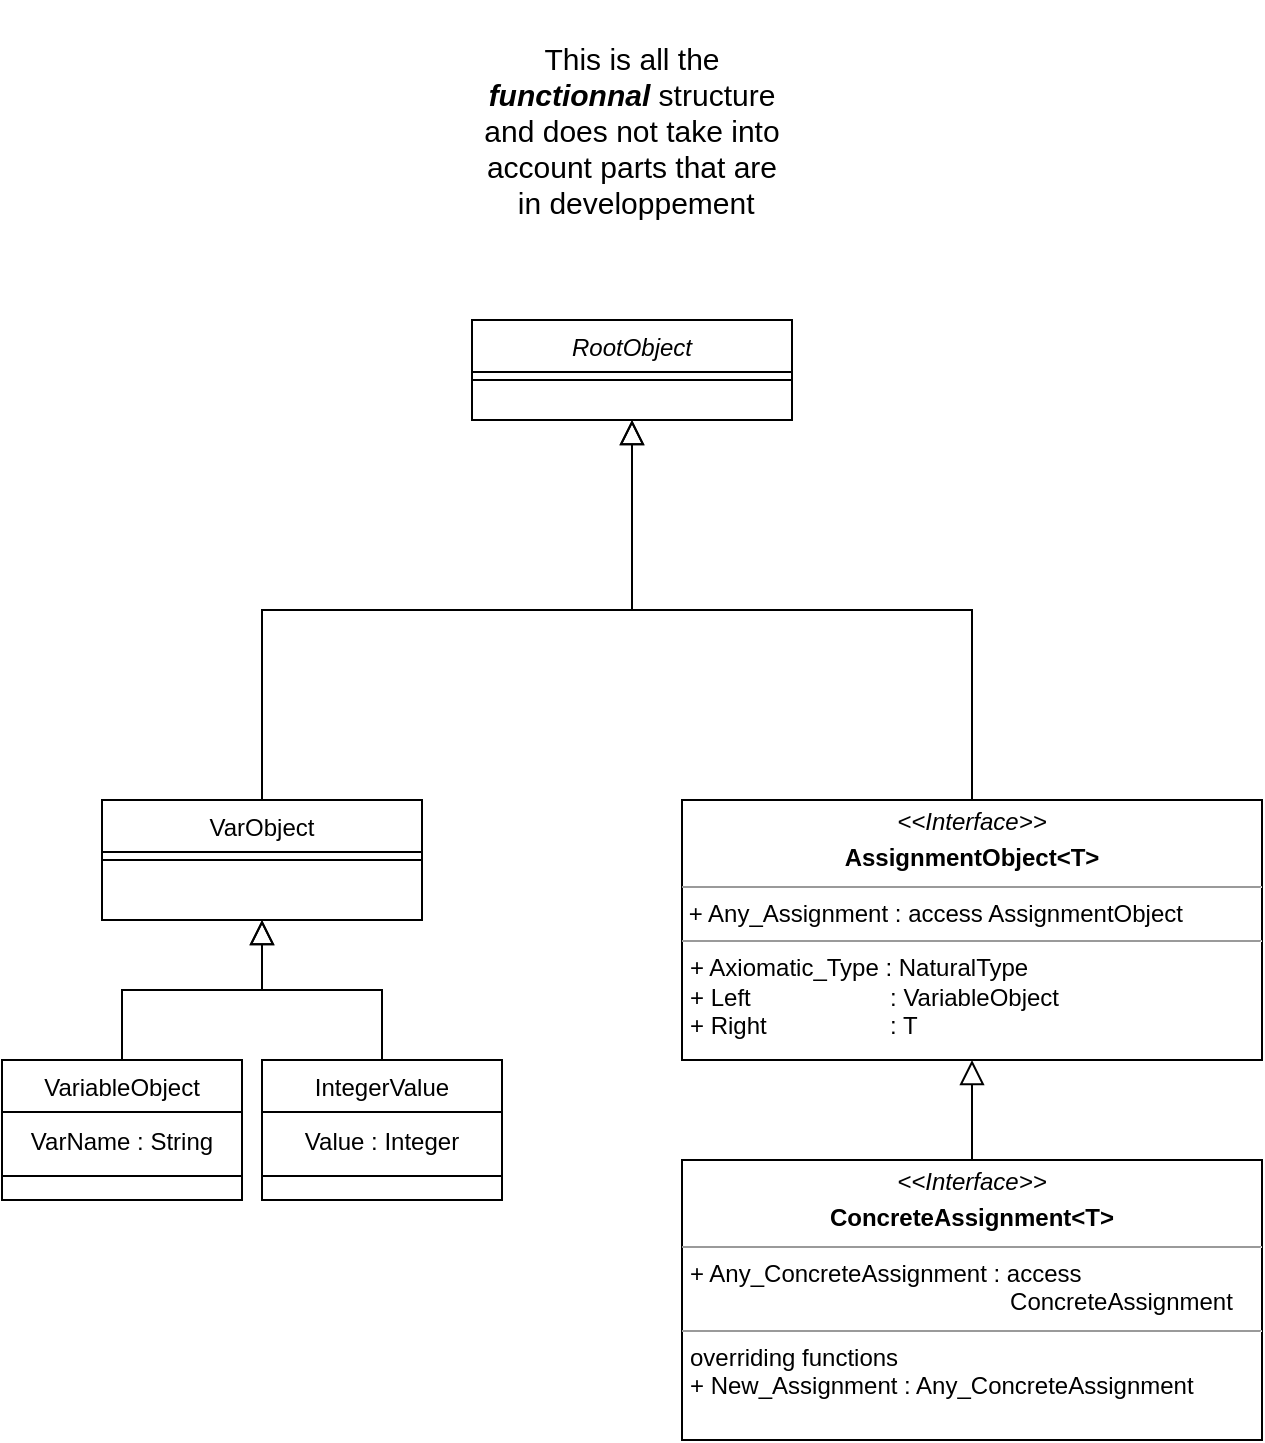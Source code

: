 <mxfile version="23.1.2" type="device">
  <diagram id="C5RBs43oDa-KdzZeNtuy" name="Page-1">
    <mxGraphModel dx="1434" dy="736" grid="1" gridSize="10" guides="1" tooltips="1" connect="1" arrows="1" fold="1" page="1" pageScale="1" pageWidth="827" pageHeight="1169" math="0" shadow="0">
      <root>
        <mxCell id="WIyWlLk6GJQsqaUBKTNV-0" />
        <mxCell id="WIyWlLk6GJQsqaUBKTNV-1" parent="WIyWlLk6GJQsqaUBKTNV-0" />
        <mxCell id="zkfFHV4jXpPFQw0GAbJ--0" value="RootObject" style="swimlane;fontStyle=2;align=center;verticalAlign=top;childLayout=stackLayout;horizontal=1;startSize=26;horizontalStack=0;resizeParent=1;resizeLast=0;collapsible=1;marginBottom=0;rounded=0;shadow=0;strokeWidth=1;" parent="WIyWlLk6GJQsqaUBKTNV-1" vertex="1">
          <mxGeometry x="334" y="160" width="160" height="50" as="geometry">
            <mxRectangle x="230" y="140" width="160" height="26" as="alternateBounds" />
          </mxGeometry>
        </mxCell>
        <mxCell id="zkfFHV4jXpPFQw0GAbJ--4" value="" style="line;html=1;strokeWidth=1;align=left;verticalAlign=middle;spacingTop=-1;spacingLeft=3;spacingRight=3;rotatable=0;labelPosition=right;points=[];portConstraint=eastwest;" parent="zkfFHV4jXpPFQw0GAbJ--0" vertex="1">
          <mxGeometry y="26" width="160" height="8" as="geometry" />
        </mxCell>
        <mxCell id="zkfFHV4jXpPFQw0GAbJ--6" value="VarObject" style="swimlane;fontStyle=0;align=center;verticalAlign=top;childLayout=stackLayout;horizontal=1;startSize=26;horizontalStack=0;resizeParent=1;resizeLast=0;collapsible=1;marginBottom=0;rounded=0;shadow=0;strokeWidth=1;" parent="WIyWlLk6GJQsqaUBKTNV-1" vertex="1">
          <mxGeometry x="149" y="400" width="160" height="60" as="geometry">
            <mxRectangle x="130" y="380" width="160" height="26" as="alternateBounds" />
          </mxGeometry>
        </mxCell>
        <mxCell id="zkfFHV4jXpPFQw0GAbJ--9" value="" style="line;html=1;strokeWidth=1;align=left;verticalAlign=middle;spacingTop=-1;spacingLeft=3;spacingRight=3;rotatable=0;labelPosition=right;points=[];portConstraint=eastwest;" parent="zkfFHV4jXpPFQw0GAbJ--6" vertex="1">
          <mxGeometry y="26" width="160" height="8" as="geometry" />
        </mxCell>
        <mxCell id="zkfFHV4jXpPFQw0GAbJ--12" value="" style="endArrow=block;endSize=10;endFill=0;shadow=0;strokeWidth=1;rounded=0;edgeStyle=elbowEdgeStyle;elbow=vertical;" parent="WIyWlLk6GJQsqaUBKTNV-1" source="zkfFHV4jXpPFQw0GAbJ--6" target="zkfFHV4jXpPFQw0GAbJ--0" edge="1">
          <mxGeometry width="160" relative="1" as="geometry">
            <mxPoint x="119" y="243" as="sourcePoint" />
            <mxPoint x="119" y="243" as="targetPoint" />
          </mxGeometry>
        </mxCell>
        <mxCell id="zkfFHV4jXpPFQw0GAbJ--16" value="" style="endArrow=block;endSize=10;endFill=0;shadow=0;strokeWidth=1;rounded=0;edgeStyle=elbowEdgeStyle;elbow=vertical;exitX=0.5;exitY=0;exitDx=0;exitDy=0;" parent="WIyWlLk6GJQsqaUBKTNV-1" source="4SX_cs-ivBIJtWo8Ka52-19" target="zkfFHV4jXpPFQw0GAbJ--0" edge="1">
          <mxGeometry width="160" relative="1" as="geometry">
            <mxPoint x="449" y="400" as="sourcePoint" />
            <mxPoint x="229" y="311" as="targetPoint" />
          </mxGeometry>
        </mxCell>
        <mxCell id="VWhAbEDihCI9PPLAEe9m-2" value="VariableObject" style="swimlane;fontStyle=0;align=center;verticalAlign=top;childLayout=stackLayout;horizontal=1;startSize=26;horizontalStack=0;resizeParent=1;resizeLast=0;collapsible=1;marginBottom=0;rounded=0;shadow=0;strokeWidth=1;" parent="WIyWlLk6GJQsqaUBKTNV-1" vertex="1">
          <mxGeometry x="99" y="530" width="120" height="70" as="geometry">
            <mxRectangle x="130" y="380" width="160" height="26" as="alternateBounds" />
          </mxGeometry>
        </mxCell>
        <mxCell id="VWhAbEDihCI9PPLAEe9m-12" value="VarName : String" style="text;html=1;strokeColor=none;fillColor=none;align=center;verticalAlign=middle;whiteSpace=wrap;rounded=0;" parent="VWhAbEDihCI9PPLAEe9m-2" vertex="1">
          <mxGeometry y="26" width="120" height="30" as="geometry" />
        </mxCell>
        <mxCell id="VWhAbEDihCI9PPLAEe9m-3" value="" style="line;html=1;strokeWidth=1;align=left;verticalAlign=middle;spacingTop=-1;spacingLeft=3;spacingRight=3;rotatable=0;labelPosition=right;points=[];portConstraint=eastwest;" parent="VWhAbEDihCI9PPLAEe9m-2" vertex="1">
          <mxGeometry y="56" width="120" height="4" as="geometry" />
        </mxCell>
        <mxCell id="VWhAbEDihCI9PPLAEe9m-6" value="IntegerValue" style="swimlane;fontStyle=0;align=center;verticalAlign=top;childLayout=stackLayout;horizontal=1;startSize=26;horizontalStack=0;resizeParent=1;resizeLast=0;collapsible=1;marginBottom=0;rounded=0;shadow=0;strokeWidth=1;" parent="WIyWlLk6GJQsqaUBKTNV-1" vertex="1">
          <mxGeometry x="229" y="530" width="120" height="70" as="geometry">
            <mxRectangle x="130" y="380" width="160" height="26" as="alternateBounds" />
          </mxGeometry>
        </mxCell>
        <mxCell id="VWhAbEDihCI9PPLAEe9m-13" value="Value : Integer" style="text;html=1;strokeColor=none;fillColor=none;align=center;verticalAlign=middle;whiteSpace=wrap;rounded=0;" parent="VWhAbEDihCI9PPLAEe9m-6" vertex="1">
          <mxGeometry y="26" width="120" height="30" as="geometry" />
        </mxCell>
        <mxCell id="VWhAbEDihCI9PPLAEe9m-7" value="" style="line;html=1;strokeWidth=1;align=left;verticalAlign=middle;spacingTop=-1;spacingLeft=3;spacingRight=3;rotatable=0;labelPosition=right;points=[];portConstraint=eastwest;" parent="VWhAbEDihCI9PPLAEe9m-6" vertex="1">
          <mxGeometry y="56" width="120" height="4" as="geometry" />
        </mxCell>
        <mxCell id="VWhAbEDihCI9PPLAEe9m-9" value="" style="endArrow=block;endSize=10;endFill=0;shadow=0;strokeWidth=1;rounded=0;edgeStyle=elbowEdgeStyle;elbow=vertical;exitX=0.5;exitY=0;exitDx=0;exitDy=0;entryX=0.5;entryY=1;entryDx=0;entryDy=0;" parent="WIyWlLk6GJQsqaUBKTNV-1" source="VWhAbEDihCI9PPLAEe9m-6" target="zkfFHV4jXpPFQw0GAbJ--6" edge="1">
          <mxGeometry width="160" relative="1" as="geometry">
            <mxPoint x="283" y="540" as="sourcePoint" />
            <mxPoint x="129" y="460" as="targetPoint" />
          </mxGeometry>
        </mxCell>
        <mxCell id="VWhAbEDihCI9PPLAEe9m-10" value="" style="endArrow=block;endSize=10;endFill=0;shadow=0;strokeWidth=1;rounded=0;edgeStyle=elbowEdgeStyle;elbow=vertical;exitX=0.5;exitY=0;exitDx=0;exitDy=0;entryX=0.5;entryY=1;entryDx=0;entryDy=0;" parent="WIyWlLk6GJQsqaUBKTNV-1" source="VWhAbEDihCI9PPLAEe9m-2" target="zkfFHV4jXpPFQw0GAbJ--6" edge="1">
          <mxGeometry width="160" relative="1" as="geometry">
            <mxPoint x="143" y="540" as="sourcePoint" />
            <mxPoint x="129" y="460" as="targetPoint" />
          </mxGeometry>
        </mxCell>
        <mxCell id="4SX_cs-ivBIJtWo8Ka52-0" value="&lt;div&gt;&lt;font style=&quot;font-size: 15px;&quot;&gt;This is all the &lt;i&gt;&lt;br&gt;&lt;/i&gt;&lt;/font&gt;&lt;/div&gt;&lt;div&gt;&lt;font style=&quot;font-size: 15px;&quot;&gt;&lt;i&gt;&lt;b&gt;functionnal&lt;/b&gt;&lt;/i&gt; structure&lt;/font&gt;&lt;/div&gt;&lt;div&gt;&lt;font style=&quot;font-size: 15px;&quot;&gt;&amp;nbsp;and does not take into&amp;nbsp;&lt;/font&gt;&lt;/div&gt;&lt;div&gt;&lt;font style=&quot;font-size: 15px;&quot;&gt;account parts that are&lt;/font&gt;&lt;/div&gt;&lt;div&gt;&lt;font style=&quot;font-size: 15px;&quot;&gt;&amp;nbsp;in developpement&lt;br&gt;&lt;/font&gt;&lt;/div&gt;" style="text;html=1;strokeColor=none;fillColor=none;align=center;verticalAlign=middle;whiteSpace=wrap;rounded=0;" vertex="1" parent="WIyWlLk6GJQsqaUBKTNV-1">
          <mxGeometry x="324" width="180" height="130" as="geometry" />
        </mxCell>
        <mxCell id="4SX_cs-ivBIJtWo8Ka52-19" value="&lt;p style=&quot;margin:0px;margin-top:4px;text-align:center;&quot;&gt;&lt;i&gt;&amp;lt;&amp;lt;Interface&amp;gt;&amp;gt;&lt;/i&gt;&lt;/p&gt;&lt;p style=&quot;margin:0px;margin-top:4px;text-align:center;&quot;&gt;&lt;b&gt;AssignmentObject&amp;lt;T&amp;gt;&lt;/b&gt;&lt;br&gt;&lt;/p&gt;&lt;hr size=&quot;1&quot;&gt;&amp;nbsp;+ Any_Assignment : access AssignmentObject&lt;br&gt;&lt;hr size=&quot;1&quot;&gt;&lt;p style=&quot;margin:0px;margin-left:4px;&quot;&gt;+ Axiomatic_Type : NaturalType&lt;br&gt;+ Left&lt;span style=&quot;white-space: pre;&quot;&gt;&#x9;&lt;/span&gt;&lt;span style=&quot;white-space: pre;&quot;&gt;&#x9;&lt;/span&gt;&amp;nbsp;&amp;nbsp;&amp;nbsp;&amp;nbsp;&amp;nbsp; : VariableObject&lt;/p&gt;&lt;p style=&quot;margin:0px;margin-left:4px;&quot;&gt;+ Right&lt;span style=&quot;white-space: pre;&quot;&gt;&#x9;&lt;/span&gt;&lt;span style=&quot;white-space: pre;&quot;&gt;&#x9;&lt;/span&gt;&amp;nbsp;&amp;nbsp;&amp;nbsp;&amp;nbsp;&amp;nbsp; : T&lt;br&gt;&lt;/p&gt;" style="verticalAlign=top;align=left;overflow=fill;fontSize=12;fontFamily=Helvetica;html=1;whiteSpace=wrap;" vertex="1" parent="WIyWlLk6GJQsqaUBKTNV-1">
          <mxGeometry x="439" y="400" width="290" height="130" as="geometry" />
        </mxCell>
        <mxCell id="4SX_cs-ivBIJtWo8Ka52-21" value="" style="endArrow=block;endSize=10;endFill=0;shadow=0;strokeWidth=1;rounded=0;edgeStyle=elbowEdgeStyle;elbow=vertical;entryX=0.5;entryY=1;entryDx=0;entryDy=0;exitX=0.5;exitY=0;exitDx=0;exitDy=0;" edge="1" parent="WIyWlLk6GJQsqaUBKTNV-1" source="4SX_cs-ivBIJtWo8Ka52-22" target="4SX_cs-ivBIJtWo8Ka52-19">
          <mxGeometry width="160" relative="1" as="geometry">
            <mxPoint x="539" y="620" as="sourcePoint" />
            <mxPoint x="549" y="550" as="targetPoint" />
          </mxGeometry>
        </mxCell>
        <mxCell id="4SX_cs-ivBIJtWo8Ka52-22" value="&lt;p style=&quot;margin:0px;margin-top:4px;text-align:center;&quot;&gt;&lt;i&gt;&amp;lt;&amp;lt;Interface&amp;gt;&amp;gt;&lt;/i&gt;&lt;/p&gt;&lt;p style=&quot;margin:0px;margin-top:4px;text-align:center;&quot;&gt;&lt;b&gt;ConcreteAssignment&amp;lt;T&amp;gt;&lt;/b&gt;&lt;br&gt;&lt;/p&gt;&lt;hr size=&quot;1&quot;&gt;&lt;p style=&quot;margin:0px;margin-left:4px;&quot;&gt;+ Any_ConcreteAssignment : access &lt;span style=&quot;white-space: pre;&quot;&gt;&#x9;&lt;/span&gt;&lt;span style=&quot;white-space: pre;&quot;&gt;&#x9;&lt;/span&gt;&lt;span style=&quot;white-space: pre;&quot;&gt;&#x9;&lt;/span&gt;&lt;span style=&quot;white-space: pre;&quot;&gt;&#x9;&lt;/span&gt;&lt;span style=&quot;white-space: pre;&quot;&gt;&#x9;&lt;/span&gt;&lt;span style=&quot;white-space: pre;&quot;&gt;&#x9;&lt;/span&gt;ConcreteAssignment&lt;br&gt;&lt;/p&gt;&lt;hr size=&quot;1&quot;&gt;&lt;p style=&quot;margin:0px;margin-left:4px;&quot;&gt;overriding functions&lt;br&gt;+ New_Assignment : Any_ConcreteAssignment&lt;br&gt;&lt;/p&gt;" style="verticalAlign=top;align=left;overflow=fill;fontSize=12;fontFamily=Helvetica;html=1;whiteSpace=wrap;" vertex="1" parent="WIyWlLk6GJQsqaUBKTNV-1">
          <mxGeometry x="439" y="580" width="290" height="140" as="geometry" />
        </mxCell>
      </root>
    </mxGraphModel>
  </diagram>
</mxfile>
